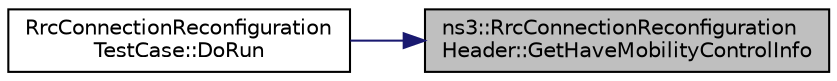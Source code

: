 digraph "ns3::RrcConnectionReconfigurationHeader::GetHaveMobilityControlInfo"
{
 // LATEX_PDF_SIZE
  edge [fontname="Helvetica",fontsize="10",labelfontname="Helvetica",labelfontsize="10"];
  node [fontname="Helvetica",fontsize="10",shape=record];
  rankdir="RL";
  Node1 [label="ns3::RrcConnectionReconfiguration\lHeader::GetHaveMobilityControlInfo",height=0.2,width=0.4,color="black", fillcolor="grey75", style="filled", fontcolor="black",tooltip="Getter for m_haveMobilityControlInfo."];
  Node1 -> Node2 [dir="back",color="midnightblue",fontsize="10",style="solid",fontname="Helvetica"];
  Node2 [label="RrcConnectionReconfiguration\lTestCase::DoRun",height=0.2,width=0.4,color="black", fillcolor="white", style="filled",URL="$class_rrc_connection_reconfiguration_test_case.html#a2b89d71bea1fac367654a314ffb228a8",tooltip="Implementation to actually run this TestCase."];
}
